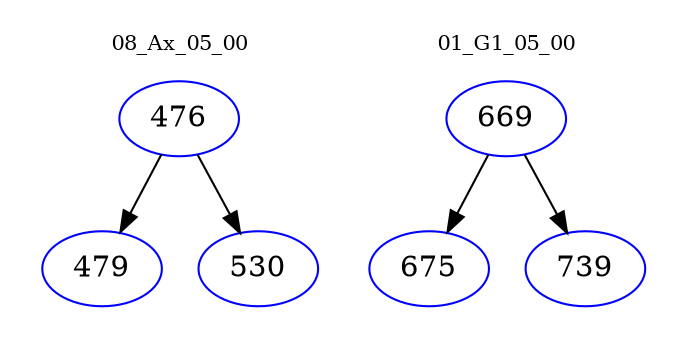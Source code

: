 digraph{
subgraph cluster_0 {
color = white
label = "08_Ax_05_00";
fontsize=10;
T0_476 [label="476", color="blue"]
T0_476 -> T0_479 [color="black"]
T0_479 [label="479", color="blue"]
T0_476 -> T0_530 [color="black"]
T0_530 [label="530", color="blue"]
}
subgraph cluster_1 {
color = white
label = "01_G1_05_00";
fontsize=10;
T1_669 [label="669", color="blue"]
T1_669 -> T1_675 [color="black"]
T1_675 [label="675", color="blue"]
T1_669 -> T1_739 [color="black"]
T1_739 [label="739", color="blue"]
}
}
